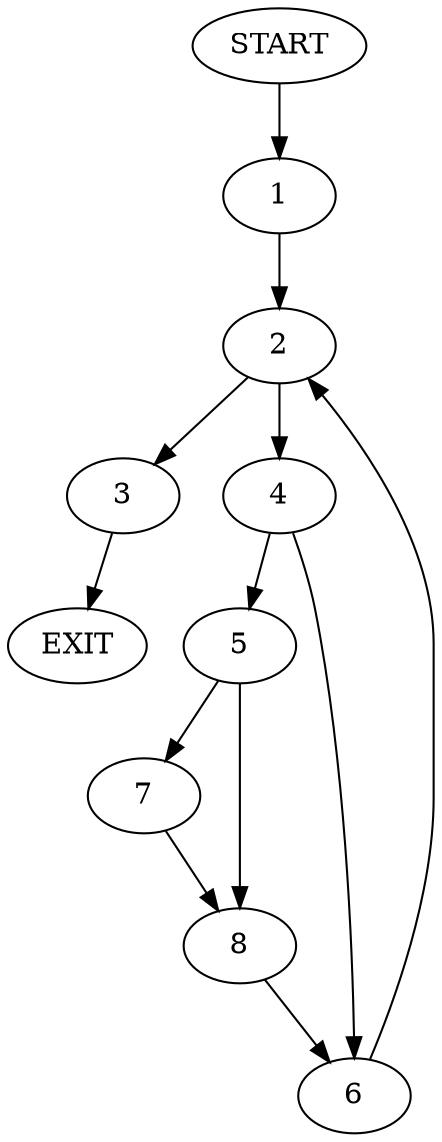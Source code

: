 digraph {
0 [label="START"];
1;
2;
3;
4;
5;
6;
7;
8;
9 [label="EXIT"];
0 -> 1;
1 -> 2;
2 -> 3;
2 -> 4;
3 -> 9;
4 -> 5;
4 -> 6;
6 -> 2;
5 -> 7;
5 -> 8;
7 -> 8;
8 -> 6;
}
